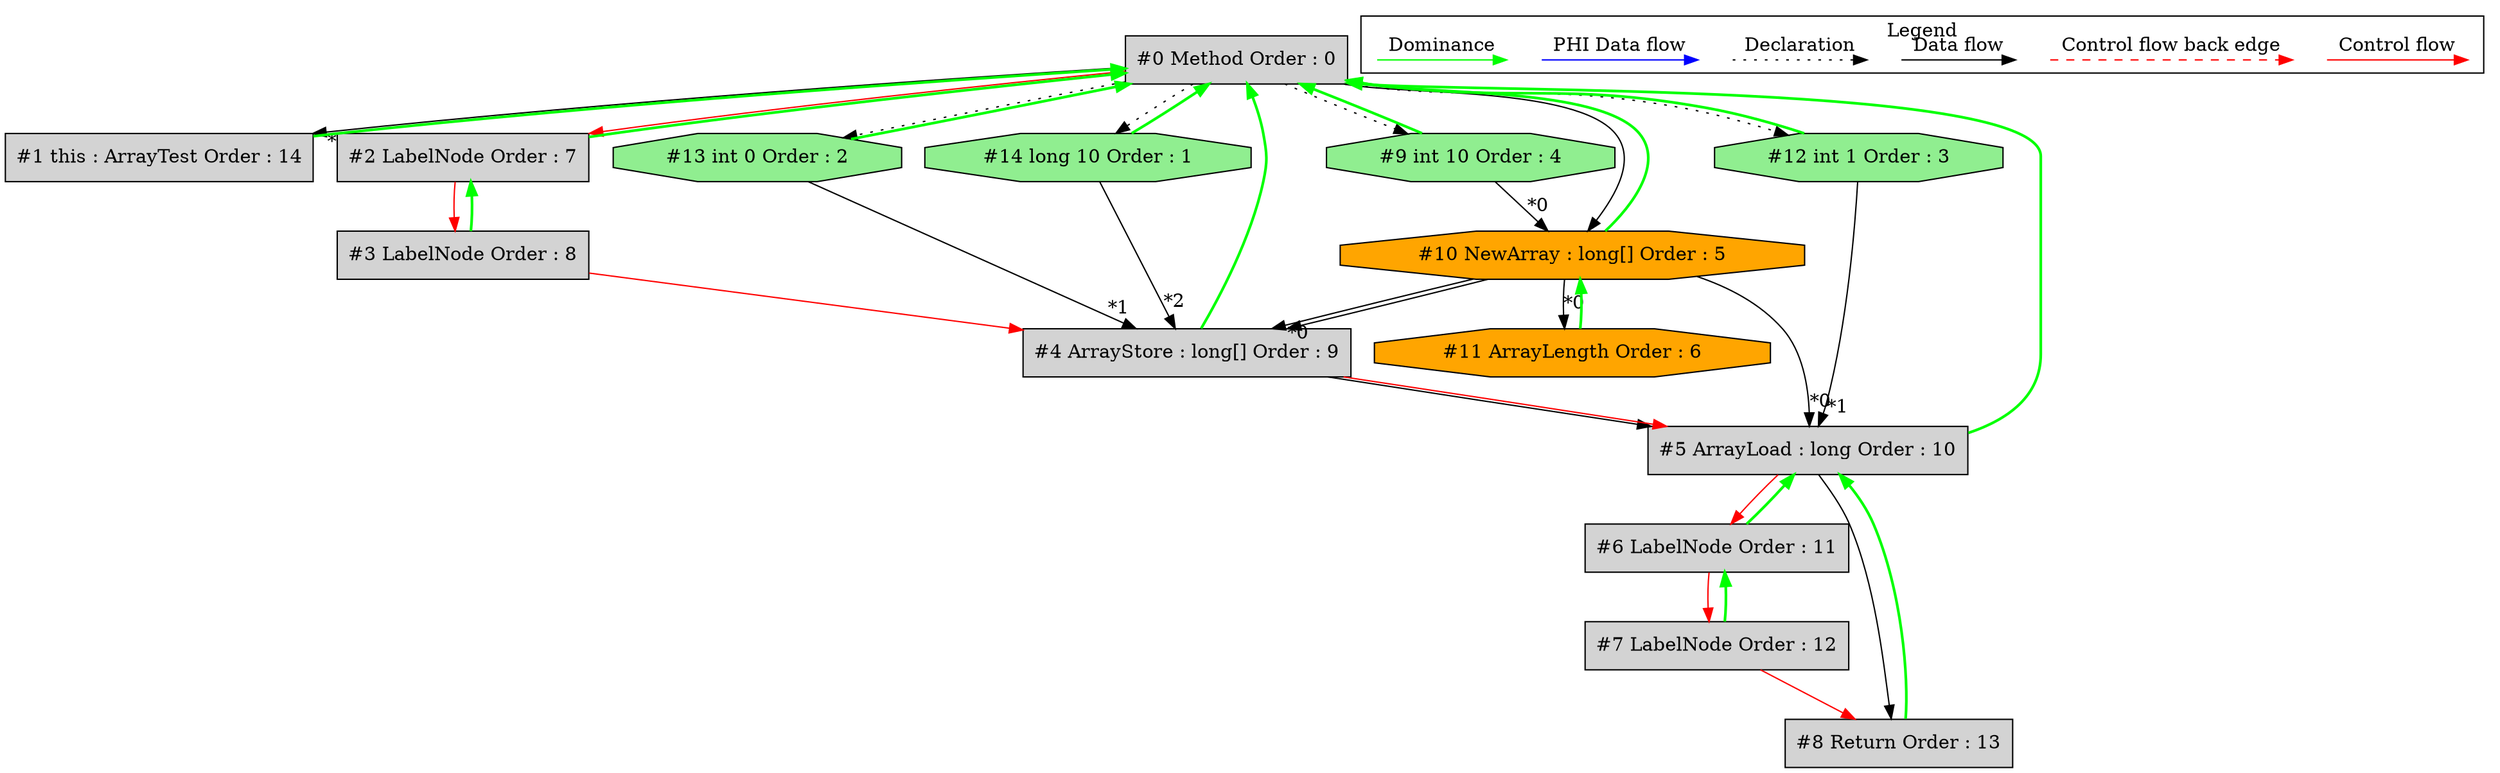 digraph debugoutput {
 ordering="in";
 node0[label="#0 Method Order : 0",shape=box, fillcolor=lightgrey, style=filled];
 node1[label="#1 this : ArrayTest Order : 14",shape=box, fillcolor=lightgrey, style=filled];
 node1 -> node0[dir="forward" color="green" penwidth="2"];
 node0 -> node1[headlabel="*0", labeldistance=2];
 node2[label="#2 LabelNode Order : 7",shape=box, fillcolor=lightgrey, style=filled];
 node2 -> node0[dir="forward" color="green" penwidth="2"];
 node0 -> node2[labeldistance=2, color=red, fontcolor=red];
 node3[label="#3 LabelNode Order : 8",shape=box, fillcolor=lightgrey, style=filled];
 node3 -> node2[dir="forward" color="green" penwidth="2"];
 node2 -> node3[labeldistance=2, color=red, fontcolor=red];
 node4[label="#4 ArrayStore : long[] Order : 9",shape=box, fillcolor=lightgrey, style=filled];
 node4 -> node0[dir="forward" color="green" penwidth="2"];
 node10 -> node4[headlabel="*0", labeldistance=2];
 node13 -> node4[headlabel="*1", labeldistance=2];
 node14 -> node4[headlabel="*2", labeldistance=2];
 node10 -> node4;
 node3 -> node4[labeldistance=2, color=red, fontcolor=red];
 node5[label="#5 ArrayLoad : long Order : 10",shape=box, fillcolor=lightgrey, style=filled];
 node5 -> node0[dir="forward" color="green" penwidth="2"];
 node10 -> node5[headlabel="*0", labeldistance=2];
 node12 -> node5[headlabel="*1", labeldistance=2];
 node4 -> node5;
 node4 -> node5[labeldistance=2, color=red, fontcolor=red];
 node6[label="#6 LabelNode Order : 11",shape=box, fillcolor=lightgrey, style=filled];
 node6 -> node5[dir="forward" color="green" penwidth="2"];
 node5 -> node6[labeldistance=2, color=red, fontcolor=red];
 node7[label="#7 LabelNode Order : 12",shape=box, fillcolor=lightgrey, style=filled];
 node7 -> node6[dir="forward" color="green" penwidth="2"];
 node6 -> node7[labeldistance=2, color=red, fontcolor=red];
 node8[label="#8 Return Order : 13",shape=box, fillcolor=lightgrey, style=filled];
 node8 -> node5[dir="forward" color="green" penwidth="2"];
 node7 -> node8[labeldistance=2, color=red, fontcolor=red];
 node5 -> node8;
 node9[label="#9 int 10 Order : 4",shape=octagon, fillcolor=lightgreen, style=filled];
 node9 -> node0[dir="forward" color="green" penwidth="2"];
 node0 -> node9[style=dotted];
 node10[label="#10 NewArray : long[] Order : 5",shape=octagon, fillcolor=orange, style=filled];
 node10 -> node0[dir="forward" color="green" penwidth="2"];
 node9 -> node10[headlabel="*0", labeldistance=2];
 node0 -> node10;
 node11[label="#11 ArrayLength Order : 6",shape=octagon, fillcolor=orange, style=filled];
 node11 -> node10[dir="forward" color="green" penwidth="2"];
 node10 -> node11[headlabel="*0", labeldistance=2];
 node12[label="#12 int 1 Order : 3",shape=octagon, fillcolor=lightgreen, style=filled];
 node12 -> node0[dir="forward" color="green" penwidth="2"];
 node0 -> node12[style=dotted];
 node13[label="#13 int 0 Order : 2",shape=octagon, fillcolor=lightgreen, style=filled];
 node13 -> node0[dir="forward" color="green" penwidth="2"];
 node0 -> node13[style=dotted];
 node14[label="#14 long 10 Order : 1",shape=octagon, fillcolor=lightgreen, style=filled];
 node14 -> node0[dir="forward" color="green" penwidth="2"];
 node0 -> node14[style=dotted];
 subgraph cluster_000 {
  label = "Legend";
  node [shape=point]
  {
   rank=same;
   c0 [style = invis];
   c1 [style = invis];
   c2 [style = invis];
   c3 [style = invis];
   d0 [style = invis];
   d1 [style = invis];
   d2 [style = invis];
   d3 [style = invis];
   d4 [style = invis];
   d5 [style = invis];
   d6 [style = invis];
   d7 [style = invis];
  }
  c0 -> c1 [label="Control flow", style=solid, color=red]
  c2 -> c3 [label="Control flow back edge", style=dashed, color=red]
  d0 -> d1 [label="Data flow"]
  d2 -> d3 [label="Declaration", style=dotted]
  d4 -> d5 [label="PHI Data flow", color=blue]
  d6 -> d7 [label="Dominance", color=green]
 }

}
